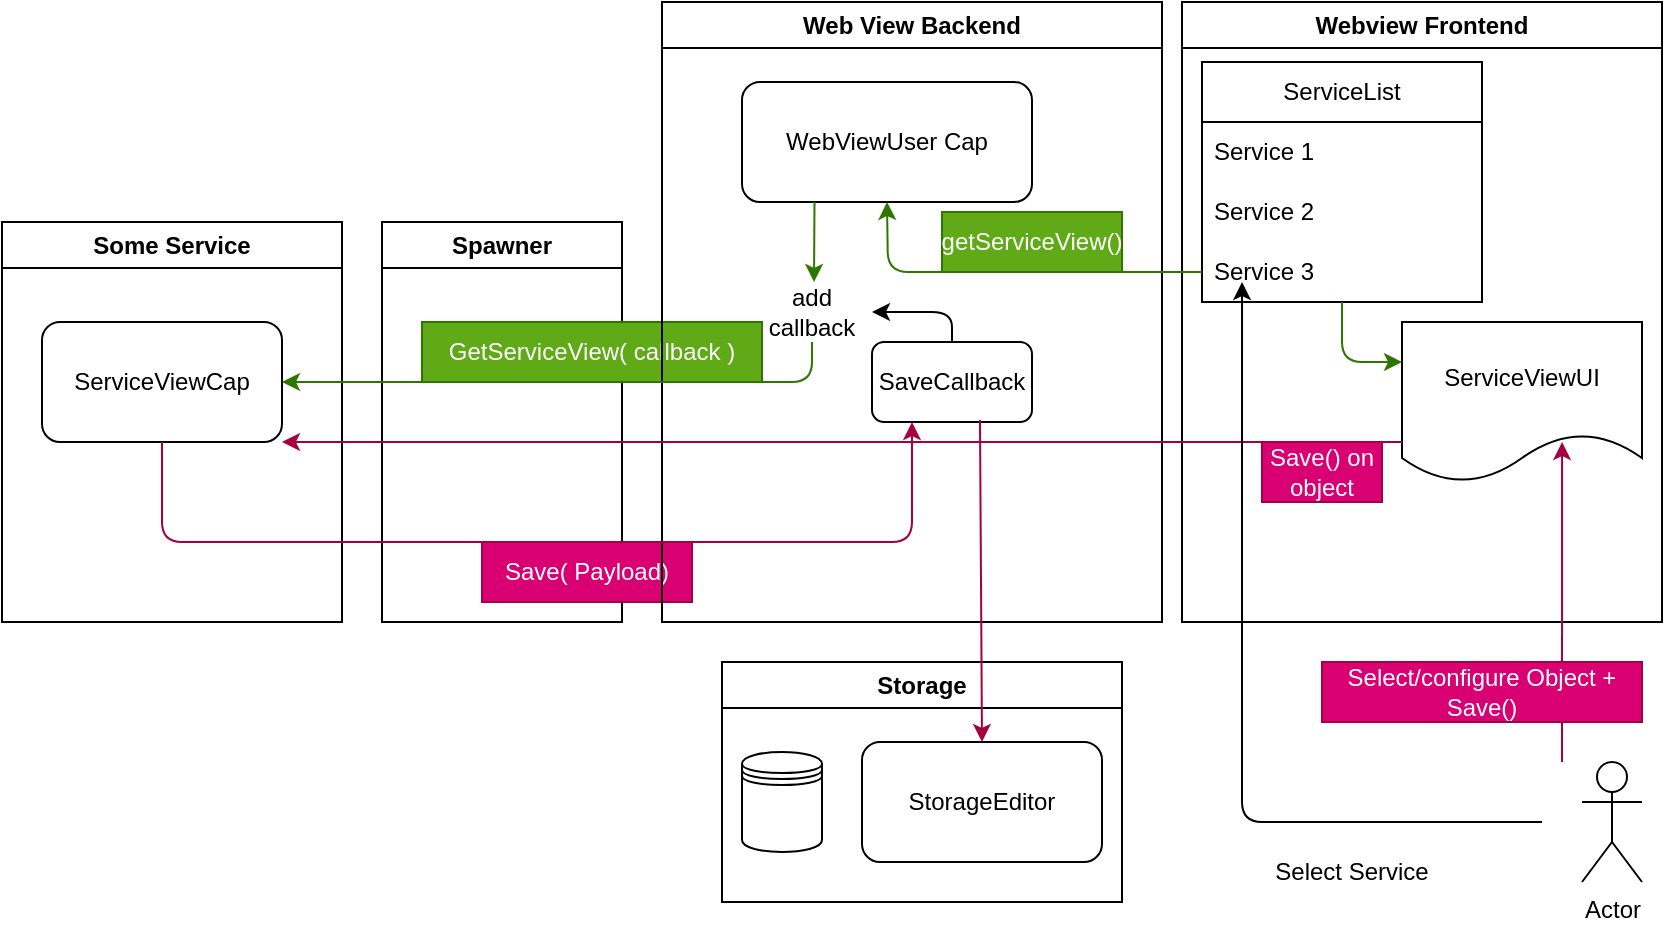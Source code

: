 <mxfile>
    <diagram id="70-AjiJrsKXAOx0RjvIO" name="Page-1">
        <mxGraphModel dx="1128" dy="595" grid="1" gridSize="10" guides="1" tooltips="1" connect="1" arrows="1" fold="1" page="1" pageScale="1" pageWidth="850" pageHeight="1100" math="0" shadow="0">
            <root>
                <mxCell id="0"/>
                <mxCell id="1" parent="0"/>
                <mxCell id="2" value="Spawner" style="swimlane;whiteSpace=wrap;html=1;" vertex="1" parent="1">
                    <mxGeometry x="210" y="130" width="120" height="200" as="geometry"/>
                </mxCell>
                <mxCell id="16" value="GetServiceView( callback )" style="text;html=1;strokeColor=#2D7600;fillColor=#60a917;align=center;verticalAlign=middle;whiteSpace=wrap;rounded=0;fontColor=#ffffff;" vertex="1" parent="2">
                    <mxGeometry x="20" y="50" width="170" height="30" as="geometry"/>
                </mxCell>
                <mxCell id="32" value="Save( Payload)" style="text;html=1;strokeColor=#A50040;fillColor=#d80073;align=center;verticalAlign=middle;whiteSpace=wrap;rounded=0;fontColor=#ffffff;" vertex="1" parent="2">
                    <mxGeometry x="50" y="160" width="105" height="30" as="geometry"/>
                </mxCell>
                <mxCell id="3" value="Some Service" style="swimlane;whiteSpace=wrap;html=1;" vertex="1" parent="1">
                    <mxGeometry x="20" y="130" width="170" height="200" as="geometry"/>
                </mxCell>
                <mxCell id="12" value="ServiceViewCap" style="rounded=1;whiteSpace=wrap;html=1;" vertex="1" parent="3">
                    <mxGeometry x="20" y="50" width="120" height="60" as="geometry"/>
                </mxCell>
                <mxCell id="4" value="Web View Backend" style="swimlane;whiteSpace=wrap;html=1;" vertex="1" parent="1">
                    <mxGeometry x="350" y="20" width="250" height="310" as="geometry"/>
                </mxCell>
                <mxCell id="8" value="SaveCallback" style="rounded=1;whiteSpace=wrap;html=1;" vertex="1" parent="4">
                    <mxGeometry x="105" y="170" width="80" height="40" as="geometry"/>
                </mxCell>
                <mxCell id="26" value="WebViewUser Cap" style="rounded=1;whiteSpace=wrap;html=1;" vertex="1" parent="4">
                    <mxGeometry x="40" y="40" width="145" height="60" as="geometry"/>
                </mxCell>
                <mxCell id="29" value="getServiceView()" style="text;html=1;strokeColor=#2D7600;fillColor=#60a917;align=center;verticalAlign=middle;whiteSpace=wrap;rounded=0;fontColor=#ffffff;" vertex="1" parent="4">
                    <mxGeometry x="140" y="105" width="90" height="30" as="geometry"/>
                </mxCell>
                <mxCell id="40" value="add callback" style="text;html=1;strokeColor=none;fillColor=none;align=center;verticalAlign=middle;whiteSpace=wrap;rounded=0;" vertex="1" parent="4">
                    <mxGeometry x="45" y="140" width="60" height="30" as="geometry"/>
                </mxCell>
                <mxCell id="43" value="" style="endArrow=classic;html=1;entryX=1;entryY=0.5;entryDx=0;entryDy=0;exitX=0.5;exitY=0;exitDx=0;exitDy=0;" edge="1" parent="4" source="8" target="40">
                    <mxGeometry width="50" height="50" relative="1" as="geometry">
                        <mxPoint x="50" y="260" as="sourcePoint"/>
                        <mxPoint x="100" y="210" as="targetPoint"/>
                        <Array as="points">
                            <mxPoint x="145" y="155"/>
                        </Array>
                    </mxGeometry>
                </mxCell>
                <mxCell id="5" value="Webview Frontend" style="swimlane;whiteSpace=wrap;html=1;" vertex="1" parent="1">
                    <mxGeometry x="610" y="20" width="240" height="310" as="geometry"/>
                </mxCell>
                <mxCell id="9" value="ServiceViewUI" style="shape=document;whiteSpace=wrap;html=1;boundedLbl=1;" vertex="1" parent="5">
                    <mxGeometry x="110" y="160" width="120" height="80" as="geometry"/>
                </mxCell>
                <mxCell id="20" value="ServiceList" style="swimlane;fontStyle=0;childLayout=stackLayout;horizontal=1;startSize=30;horizontalStack=0;resizeParent=1;resizeParentMax=0;resizeLast=0;collapsible=1;marginBottom=0;whiteSpace=wrap;html=1;" vertex="1" parent="5">
                    <mxGeometry x="10" y="30" width="140" height="120" as="geometry"/>
                </mxCell>
                <mxCell id="21" value="Service 1" style="text;strokeColor=none;fillColor=none;align=left;verticalAlign=middle;spacingLeft=4;spacingRight=4;overflow=hidden;points=[[0,0.5],[1,0.5]];portConstraint=eastwest;rotatable=0;whiteSpace=wrap;html=1;" vertex="1" parent="20">
                    <mxGeometry y="30" width="140" height="30" as="geometry"/>
                </mxCell>
                <mxCell id="22" value="Service 2" style="text;strokeColor=none;fillColor=none;align=left;verticalAlign=middle;spacingLeft=4;spacingRight=4;overflow=hidden;points=[[0,0.5],[1,0.5]];portConstraint=eastwest;rotatable=0;whiteSpace=wrap;html=1;" vertex="1" parent="20">
                    <mxGeometry y="60" width="140" height="30" as="geometry"/>
                </mxCell>
                <mxCell id="23" value="Service 3" style="text;strokeColor=none;fillColor=none;align=left;verticalAlign=middle;spacingLeft=4;spacingRight=4;overflow=hidden;points=[[0,0.5],[1,0.5]];portConstraint=eastwest;rotatable=0;whiteSpace=wrap;html=1;" vertex="1" parent="20">
                    <mxGeometry y="90" width="140" height="30" as="geometry"/>
                </mxCell>
                <mxCell id="18" value="Save() on object" style="text;html=1;strokeColor=#A50040;fillColor=#d80073;align=center;verticalAlign=middle;whiteSpace=wrap;rounded=0;fontColor=#ffffff;" vertex="1" parent="5">
                    <mxGeometry x="40" y="220" width="60" height="30" as="geometry"/>
                </mxCell>
                <mxCell id="33" value="" style="endArrow=classic;html=1;entryX=0;entryY=0.25;entryDx=0;entryDy=0;fillColor=#60a917;strokeColor=#2D7600;" edge="1" parent="5" source="23" target="9">
                    <mxGeometry width="50" height="50" relative="1" as="geometry">
                        <mxPoint x="-210" y="270" as="sourcePoint"/>
                        <mxPoint x="-160" y="220" as="targetPoint"/>
                        <Array as="points">
                            <mxPoint x="80" y="180"/>
                        </Array>
                    </mxGeometry>
                </mxCell>
                <mxCell id="6" value="Actor" style="shape=umlActor;verticalLabelPosition=bottom;verticalAlign=top;html=1;outlineConnect=0;" vertex="1" parent="1">
                    <mxGeometry x="810" y="400" width="30" height="60" as="geometry"/>
                </mxCell>
                <mxCell id="10" value="" style="endArrow=classic;html=1;fillColor=#d80073;strokeColor=#A50040;entryX=0.667;entryY=0.75;entryDx=0;entryDy=0;entryPerimeter=0;" edge="1" parent="1" target="9">
                    <mxGeometry width="50" height="50" relative="1" as="geometry">
                        <mxPoint x="800" y="400" as="sourcePoint"/>
                        <mxPoint x="450" y="280" as="targetPoint"/>
                    </mxGeometry>
                </mxCell>
                <mxCell id="11" value="Select/configure Object +&lt;br&gt;Save()" style="text;html=1;strokeColor=#A50040;fillColor=#d80073;align=center;verticalAlign=middle;whiteSpace=wrap;rounded=0;fontColor=#ffffff;" vertex="1" parent="1">
                    <mxGeometry x="680" y="350" width="160" height="30" as="geometry"/>
                </mxCell>
                <mxCell id="13" value="" style="endArrow=classic;html=1;entryX=1;entryY=0.5;entryDx=0;entryDy=0;fillColor=#60a917;strokeColor=#2D7600;exitX=0.5;exitY=1;exitDx=0;exitDy=0;" edge="1" parent="1" source="40" target="12">
                    <mxGeometry width="50" height="50" relative="1" as="geometry">
                        <mxPoint x="420" y="210" as="sourcePoint"/>
                        <mxPoint x="450" y="270" as="targetPoint"/>
                        <Array as="points">
                            <mxPoint x="425" y="210"/>
                        </Array>
                    </mxGeometry>
                </mxCell>
                <mxCell id="17" value="" style="endArrow=classic;html=1;exitX=0;exitY=0.75;exitDx=0;exitDy=0;entryX=1;entryY=1;entryDx=0;entryDy=0;fillColor=#d80073;strokeColor=#A50040;" edge="1" parent="1" source="9" target="12">
                    <mxGeometry width="50" height="50" relative="1" as="geometry">
                        <mxPoint x="400" y="310" as="sourcePoint"/>
                        <mxPoint x="450" y="260" as="targetPoint"/>
                    </mxGeometry>
                </mxCell>
                <mxCell id="19" value="" style="endArrow=classic;html=1;exitX=0.5;exitY=1;exitDx=0;exitDy=0;entryX=0.25;entryY=1;entryDx=0;entryDy=0;fillColor=#d80073;strokeColor=#A50040;" edge="1" parent="1" source="12" target="8">
                    <mxGeometry width="50" height="50" relative="1" as="geometry">
                        <mxPoint x="400" y="300" as="sourcePoint"/>
                        <mxPoint x="450" y="250" as="targetPoint"/>
                        <Array as="points">
                            <mxPoint x="100" y="290"/>
                            <mxPoint x="475" y="290"/>
                        </Array>
                    </mxGeometry>
                </mxCell>
                <mxCell id="24" value="" style="endArrow=classic;html=1;entryX=0.143;entryY=0.667;entryDx=0;entryDy=0;entryPerimeter=0;" edge="1" parent="1" target="23">
                    <mxGeometry width="50" height="50" relative="1" as="geometry">
                        <mxPoint x="790" y="430" as="sourcePoint"/>
                        <mxPoint x="450" y="250" as="targetPoint"/>
                        <Array as="points">
                            <mxPoint x="640" y="430"/>
                        </Array>
                    </mxGeometry>
                </mxCell>
                <mxCell id="25" value="Select Service" style="text;html=1;strokeColor=none;fillColor=none;align=center;verticalAlign=middle;whiteSpace=wrap;rounded=0;" vertex="1" parent="1">
                    <mxGeometry x="650" y="440" width="90" height="30" as="geometry"/>
                </mxCell>
                <mxCell id="28" value="" style="endArrow=classic;html=1;entryX=0.5;entryY=1;entryDx=0;entryDy=0;exitX=0;exitY=0.5;exitDx=0;exitDy=0;fillColor=#60a917;strokeColor=#2D7600;" edge="1" parent="1" source="23" target="26">
                    <mxGeometry width="50" height="50" relative="1" as="geometry">
                        <mxPoint x="400" y="290" as="sourcePoint"/>
                        <mxPoint x="450" y="240" as="targetPoint"/>
                        <Array as="points">
                            <mxPoint x="463" y="155"/>
                        </Array>
                    </mxGeometry>
                </mxCell>
                <mxCell id="30" value="" style="endArrow=classic;html=1;exitX=0.25;exitY=1;exitDx=0;exitDy=0;fillColor=#60a917;strokeColor=#2D7600;" edge="1" parent="1" source="26">
                    <mxGeometry width="50" height="50" relative="1" as="geometry">
                        <mxPoint x="400" y="290" as="sourcePoint"/>
                        <mxPoint x="426" y="160" as="targetPoint"/>
                    </mxGeometry>
                </mxCell>
                <mxCell id="31" value="Storage" style="swimlane;whiteSpace=wrap;html=1;" vertex="1" parent="1">
                    <mxGeometry x="380" y="350" width="200" height="120" as="geometry"/>
                </mxCell>
                <mxCell id="35" value="StorageEditor" style="rounded=1;whiteSpace=wrap;html=1;" vertex="1" parent="31">
                    <mxGeometry x="70" y="40" width="120" height="60" as="geometry"/>
                </mxCell>
                <mxCell id="39" value="" style="shape=datastore;whiteSpace=wrap;html=1;" vertex="1" parent="31">
                    <mxGeometry x="10" y="45" width="40" height="50" as="geometry"/>
                </mxCell>
                <mxCell id="34" value="" style="endArrow=classic;html=1;exitX=0.675;exitY=0.975;exitDx=0;exitDy=0;fillColor=#d80073;strokeColor=#A50040;entryX=0.5;entryY=0;entryDx=0;entryDy=0;exitPerimeter=0;" edge="1" parent="1" source="8" target="35">
                    <mxGeometry width="50" height="50" relative="1" as="geometry">
                        <mxPoint x="400" y="290" as="sourcePoint"/>
                        <mxPoint x="530" y="390" as="targetPoint"/>
                    </mxGeometry>
                </mxCell>
            </root>
        </mxGraphModel>
    </diagram>
</mxfile>
